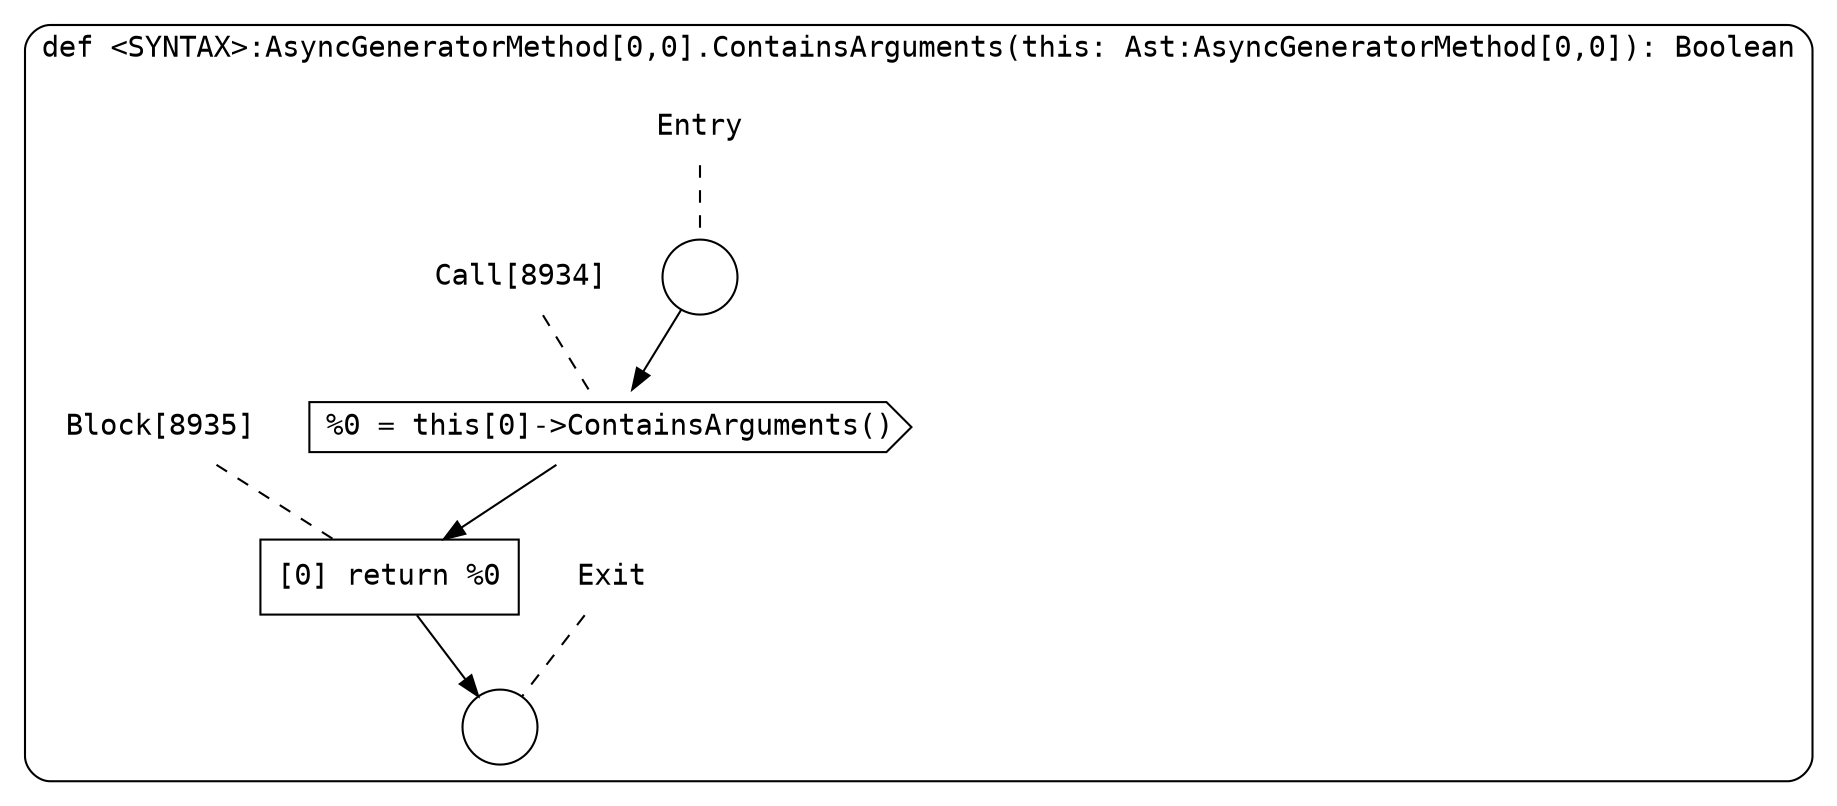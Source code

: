 digraph {
  graph [fontname = "Consolas"]
  node [fontname = "Consolas"]
  edge [fontname = "Consolas"]
  subgraph cluster1677 {
    label = "def <SYNTAX>:AsyncGeneratorMethod[0,0].ContainsArguments(this: Ast:AsyncGeneratorMethod[0,0]): Boolean"
    style = rounded
    cluster1677_entry_name [shape=none, label=<<font color="black">Entry</font>>]
    cluster1677_entry_name -> cluster1677_entry [arrowhead=none, color="black", style=dashed]
    cluster1677_entry [shape=circle label=" " color="black" fillcolor="white" style=filled]
    cluster1677_entry -> node8934 [color="black"]
    cluster1677_exit_name [shape=none, label=<<font color="black">Exit</font>>]
    cluster1677_exit_name -> cluster1677_exit [arrowhead=none, color="black", style=dashed]
    cluster1677_exit [shape=circle label=" " color="black" fillcolor="white" style=filled]
    node8934_name [shape=none, label=<<font color="black">Call[8934]</font>>]
    node8934_name -> node8934 [arrowhead=none, color="black", style=dashed]
    node8934 [shape=cds, label=<<font color="black">%0 = this[0]-&gt;ContainsArguments()</font>> color="black" fillcolor="white", style=filled]
    node8934 -> node8935 [color="black"]
    node8935_name [shape=none, label=<<font color="black">Block[8935]</font>>]
    node8935_name -> node8935 [arrowhead=none, color="black", style=dashed]
    node8935 [shape=box, label=<<font color="black">[0] return %0<BR ALIGN="LEFT"/></font>> color="black" fillcolor="white", style=filled]
    node8935 -> cluster1677_exit [color="black"]
  }
}